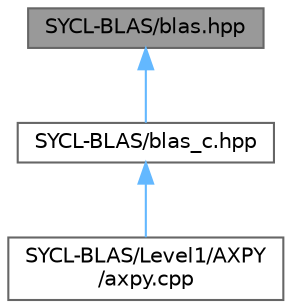digraph "SYCL-BLAS/blas.hpp"
{
 // LATEX_PDF_SIZE
  bgcolor="transparent";
  edge [fontname=Helvetica,fontsize=10,labelfontname=Helvetica,labelfontsize=10];
  node [fontname=Helvetica,fontsize=10,shape=box,height=0.2,width=0.4];
  Node1 [id="Node000001",label="SYCL-BLAS/blas.hpp",height=0.2,width=0.4,color="gray40", fillcolor="grey60", style="filled", fontcolor="black",tooltip=" "];
  Node1 -> Node2 [id="edge1_Node000001_Node000002",dir="back",color="steelblue1",style="solid",tooltip=" "];
  Node2 [id="Node000002",label="SYCL-BLAS/blas_c.hpp",height=0.2,width=0.4,color="grey40", fillcolor="white", style="filled",URL="$blas__c_8hpp.html",tooltip=" "];
  Node2 -> Node3 [id="edge2_Node000002_Node000003",dir="back",color="steelblue1",style="solid",tooltip=" "];
  Node3 [id="Node000003",label="SYCL-BLAS/Level1/AXPY\l/axpy.cpp",height=0.2,width=0.4,color="grey40", fillcolor="white", style="filled",URL="$Level1_2AXPY_2axpy_8cpp.html",tooltip=" "];
}
